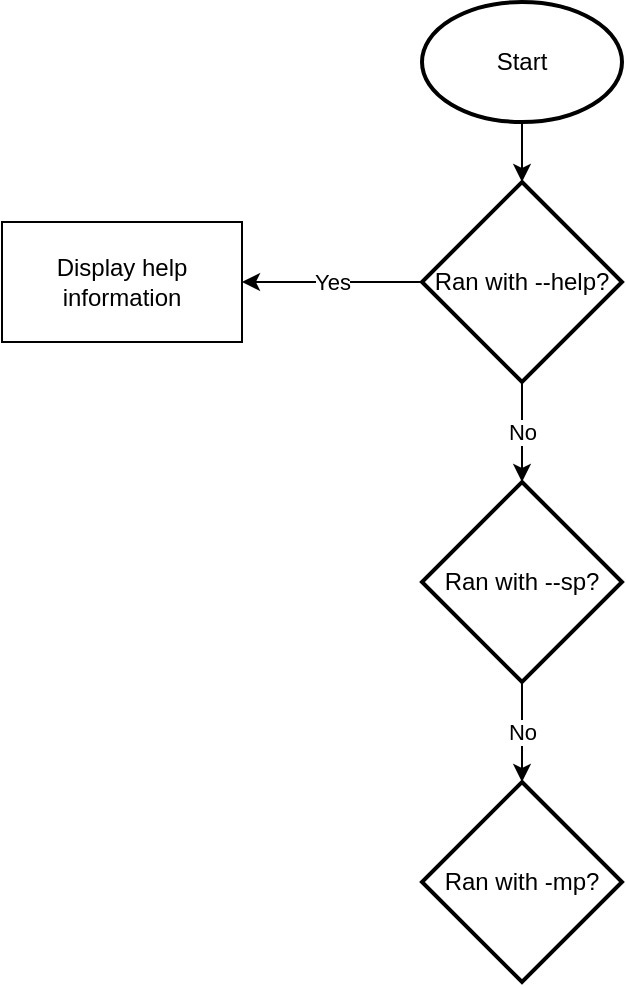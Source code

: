 <mxfile version="14.6.13" type="device"><diagram id="6a731a19-8d31-9384-78a2-239565b7b9f0" name="Page-1"><mxGraphModel dx="1422" dy="843" grid="1" gridSize="10" guides="1" tooltips="1" connect="1" arrows="1" fold="1" page="1" pageScale="1" pageWidth="1169" pageHeight="827" background="#ffffff" math="0" shadow="0"><root><mxCell id="0"/><mxCell id="1" parent="0"/><mxCell id="TzluSW4nkKWL0e4ZUEWd-58" value="Start" style="strokeWidth=2;html=1;shape=mxgraph.flowchart.start_1;whiteSpace=wrap;" vertex="1" parent="1"><mxGeometry x="510" y="10" width="100" height="60" as="geometry"/></mxCell><mxCell id="TzluSW4nkKWL0e4ZUEWd-59" value="Ran with --help?" style="strokeWidth=2;html=1;shape=mxgraph.flowchart.decision;whiteSpace=wrap;" vertex="1" parent="1"><mxGeometry x="510" y="100" width="100" height="100" as="geometry"/></mxCell><mxCell id="TzluSW4nkKWL0e4ZUEWd-61" value="" style="endArrow=classic;html=1;exitX=0;exitY=0.5;exitDx=0;exitDy=0;exitPerimeter=0;entryX=1;entryY=0.5;entryDx=0;entryDy=0;" edge="1" parent="1" source="TzluSW4nkKWL0e4ZUEWd-59" target="TzluSW4nkKWL0e4ZUEWd-64"><mxGeometry relative="1" as="geometry"><mxPoint x="400" y="200" as="sourcePoint"/><mxPoint x="440" y="200" as="targetPoint"/><Array as="points"/></mxGeometry></mxCell><mxCell id="TzluSW4nkKWL0e4ZUEWd-62" value="Yes" style="edgeLabel;resizable=0;html=1;align=center;verticalAlign=middle;" connectable="0" vertex="1" parent="TzluSW4nkKWL0e4ZUEWd-61"><mxGeometry relative="1" as="geometry"/></mxCell><mxCell id="TzluSW4nkKWL0e4ZUEWd-64" value="Display help&lt;br&gt;information" style="rounded=0;whiteSpace=wrap;html=1;" vertex="1" parent="1"><mxGeometry x="300" y="120" width="120" height="60" as="geometry"/></mxCell><mxCell id="TzluSW4nkKWL0e4ZUEWd-66" value="Ran with --sp?" style="strokeWidth=2;html=1;shape=mxgraph.flowchart.decision;whiteSpace=wrap;" vertex="1" parent="1"><mxGeometry x="510" y="250" width="100" height="100" as="geometry"/></mxCell><mxCell id="TzluSW4nkKWL0e4ZUEWd-68" value="" style="endArrow=classic;html=1;exitX=0.5;exitY=1;exitDx=0;exitDy=0;exitPerimeter=0;entryX=0.5;entryY=0;entryDx=0;entryDy=0;entryPerimeter=0;" edge="1" parent="1" source="TzluSW4nkKWL0e4ZUEWd-59" target="TzluSW4nkKWL0e4ZUEWd-66"><mxGeometry relative="1" as="geometry"><mxPoint x="650" y="240" as="sourcePoint"/><mxPoint x="750" y="240" as="targetPoint"/></mxGeometry></mxCell><mxCell id="TzluSW4nkKWL0e4ZUEWd-69" value="No" style="edgeLabel;resizable=0;html=1;align=center;verticalAlign=middle;" connectable="0" vertex="1" parent="TzluSW4nkKWL0e4ZUEWd-68"><mxGeometry relative="1" as="geometry"/></mxCell><mxCell id="TzluSW4nkKWL0e4ZUEWd-70" value="" style="endArrow=classic;html=1;exitX=0.5;exitY=1;exitDx=0;exitDy=0;exitPerimeter=0;entryX=0.5;entryY=0;entryDx=0;entryDy=0;entryPerimeter=0;" edge="1" parent="1" source="TzluSW4nkKWL0e4ZUEWd-58" target="TzluSW4nkKWL0e4ZUEWd-59"><mxGeometry width="50" height="50" relative="1" as="geometry"><mxPoint x="760" y="150" as="sourcePoint"/><mxPoint x="810" y="100" as="targetPoint"/></mxGeometry></mxCell><mxCell id="TzluSW4nkKWL0e4ZUEWd-71" value="Ran with -mp?" style="strokeWidth=2;html=1;shape=mxgraph.flowchart.decision;whiteSpace=wrap;" vertex="1" parent="1"><mxGeometry x="510" y="400" width="100" height="100" as="geometry"/></mxCell><mxCell id="TzluSW4nkKWL0e4ZUEWd-72" value="" style="endArrow=classic;html=1;exitX=0.5;exitY=1;exitDx=0;exitDy=0;exitPerimeter=0;entryX=0.5;entryY=0;entryDx=0;entryDy=0;entryPerimeter=0;" edge="1" parent="1" source="TzluSW4nkKWL0e4ZUEWd-66" target="TzluSW4nkKWL0e4ZUEWd-71"><mxGeometry relative="1" as="geometry"><mxPoint x="559.5" y="360" as="sourcePoint"/><mxPoint x="559.5" y="410" as="targetPoint"/></mxGeometry></mxCell><mxCell id="TzluSW4nkKWL0e4ZUEWd-73" value="No" style="edgeLabel;resizable=0;html=1;align=center;verticalAlign=middle;" connectable="0" vertex="1" parent="TzluSW4nkKWL0e4ZUEWd-72"><mxGeometry relative="1" as="geometry"/></mxCell></root></mxGraphModel></diagram></mxfile>